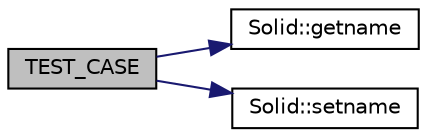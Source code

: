digraph "TEST_CASE"
{
 // LATEX_PDF_SIZE
  edge [fontname="Helvetica",fontsize="10",labelfontname="Helvetica",labelfontsize="10"];
  node [fontname="Helvetica",fontsize="10",shape=record];
  rankdir="LR";
  Node1 [label="TEST_CASE",height=0.2,width=0.4,color="black", fillcolor="grey75", style="filled", fontcolor="black",tooltip=" "];
  Node1 -> Node2 [color="midnightblue",fontsize="10",style="solid",fontname="Helvetica"];
  Node2 [label="Solid::getname",height=0.2,width=0.4,color="black", fillcolor="white", style="filled",URL="$class_solid.html#a841f254903ac1f73a0f473d820621dcf",tooltip=" "];
  Node1 -> Node3 [color="midnightblue",fontsize="10",style="solid",fontname="Helvetica"];
  Node3 [label="Solid::setname",height=0.2,width=0.4,color="black", fillcolor="white", style="filled",URL="$class_solid.html#afc2db717aa74a8bb8813b07655c1f2b7",tooltip=" "];
}

